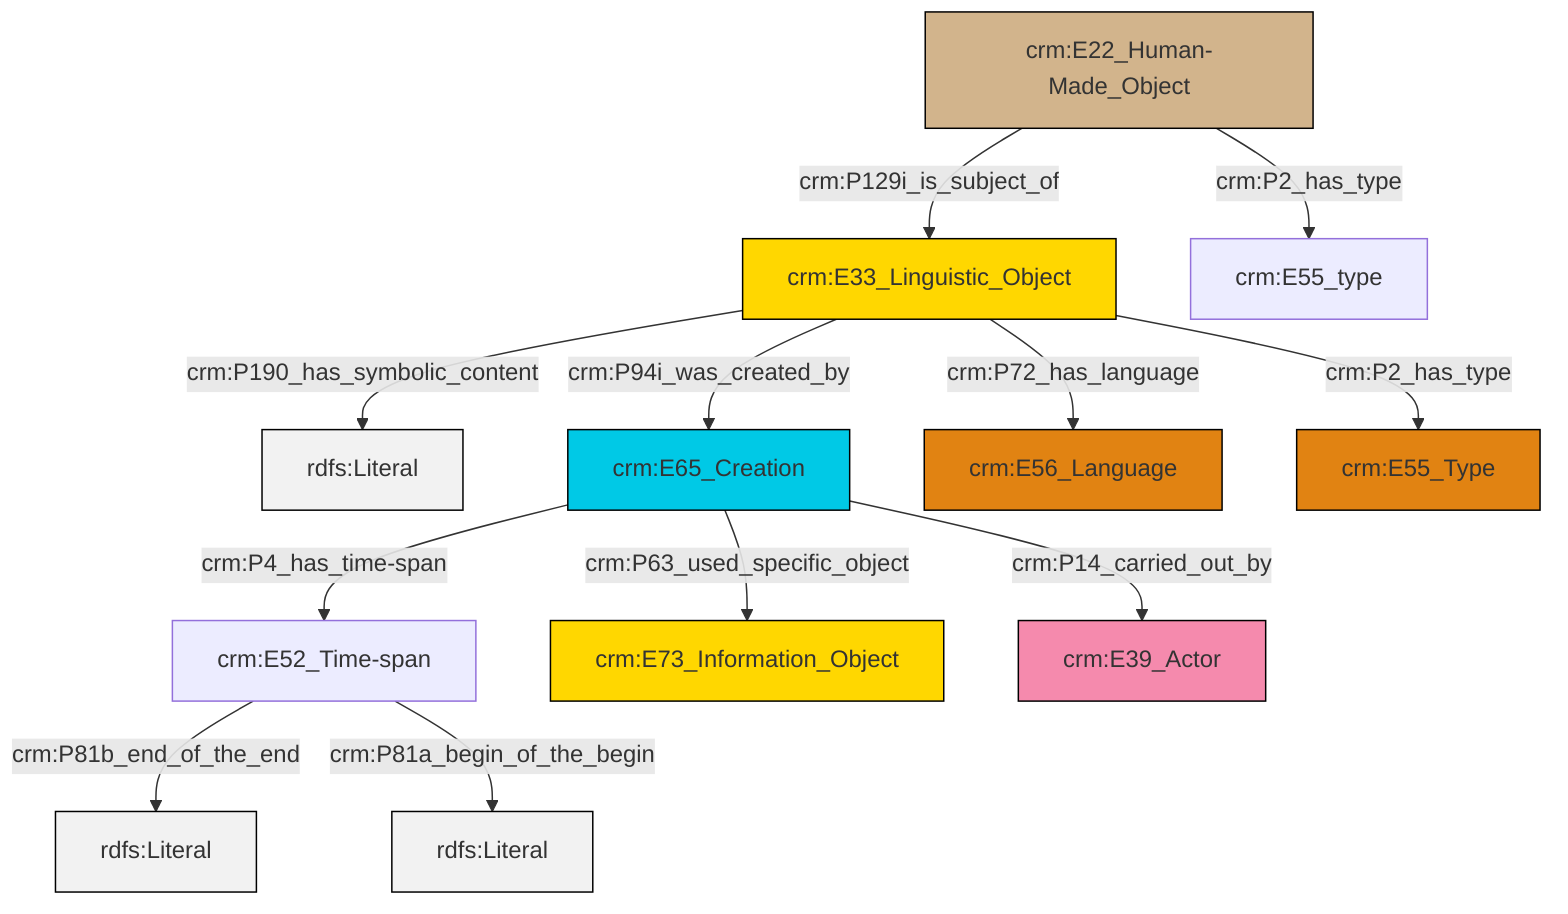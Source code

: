 graph TD
classDef Literal fill:#f2f2f2,stroke:#000000;
classDef CRM_Entity fill:#FFFFFF,stroke:#000000;
classDef Temporal_Entity fill:#00C9E6, stroke:#000000;
classDef Type fill:#E18312, stroke:#000000;
classDef Time-Span fill:#2C9C91, stroke:#000000;
classDef Appellation fill:#FFEB7F, stroke:#000000;
classDef Place fill:#008836, stroke:#000000;
classDef Persistent_Item fill:#B266B2, stroke:#000000;
classDef Conceptual_Object fill:#FFD700, stroke:#000000;
classDef Physical_Thing fill:#D2B48C, stroke:#000000;
classDef Actor fill:#f58aad, stroke:#000000;
classDef PC_Classes fill:#4ce600, stroke:#000000;
classDef Multi fill:#cccccc,stroke:#000000;

0["crm:E33_Linguistic_Object"]:::Conceptual_Object -->|crm:P190_has_symbolic_content| 1[rdfs:Literal]:::Literal
2["crm:E65_Creation"]:::Temporal_Entity -->|crm:P4_has_time-span| 3["crm:E52_Time-span"]:::Default
2["crm:E65_Creation"]:::Temporal_Entity -->|crm:P63_used_specific_object| 4["crm:E73_Information_Object"]:::Conceptual_Object
7["crm:E22_Human-Made_Object"]:::Physical_Thing -->|crm:P129i_is_subject_of| 0["crm:E33_Linguistic_Object"]:::Conceptual_Object
3["crm:E52_Time-span"]:::Default -->|crm:P81b_end_of_the_end| 10[rdfs:Literal]:::Literal
0["crm:E33_Linguistic_Object"]:::Conceptual_Object -->|crm:P72_has_language| 12["crm:E56_Language"]:::Type
7["crm:E22_Human-Made_Object"]:::Physical_Thing -->|crm:P2_has_type| 5["crm:E55_type"]:::Default
3["crm:E52_Time-span"]:::Default -->|crm:P81a_begin_of_the_begin| 16[rdfs:Literal]:::Literal
0["crm:E33_Linguistic_Object"]:::Conceptual_Object -->|crm:P2_has_type| 17["crm:E55_Type"]:::Type
2["crm:E65_Creation"]:::Temporal_Entity -->|crm:P14_carried_out_by| 8["crm:E39_Actor"]:::Actor
0["crm:E33_Linguistic_Object"]:::Conceptual_Object -->|crm:P94i_was_created_by| 2["crm:E65_Creation"]:::Temporal_Entity